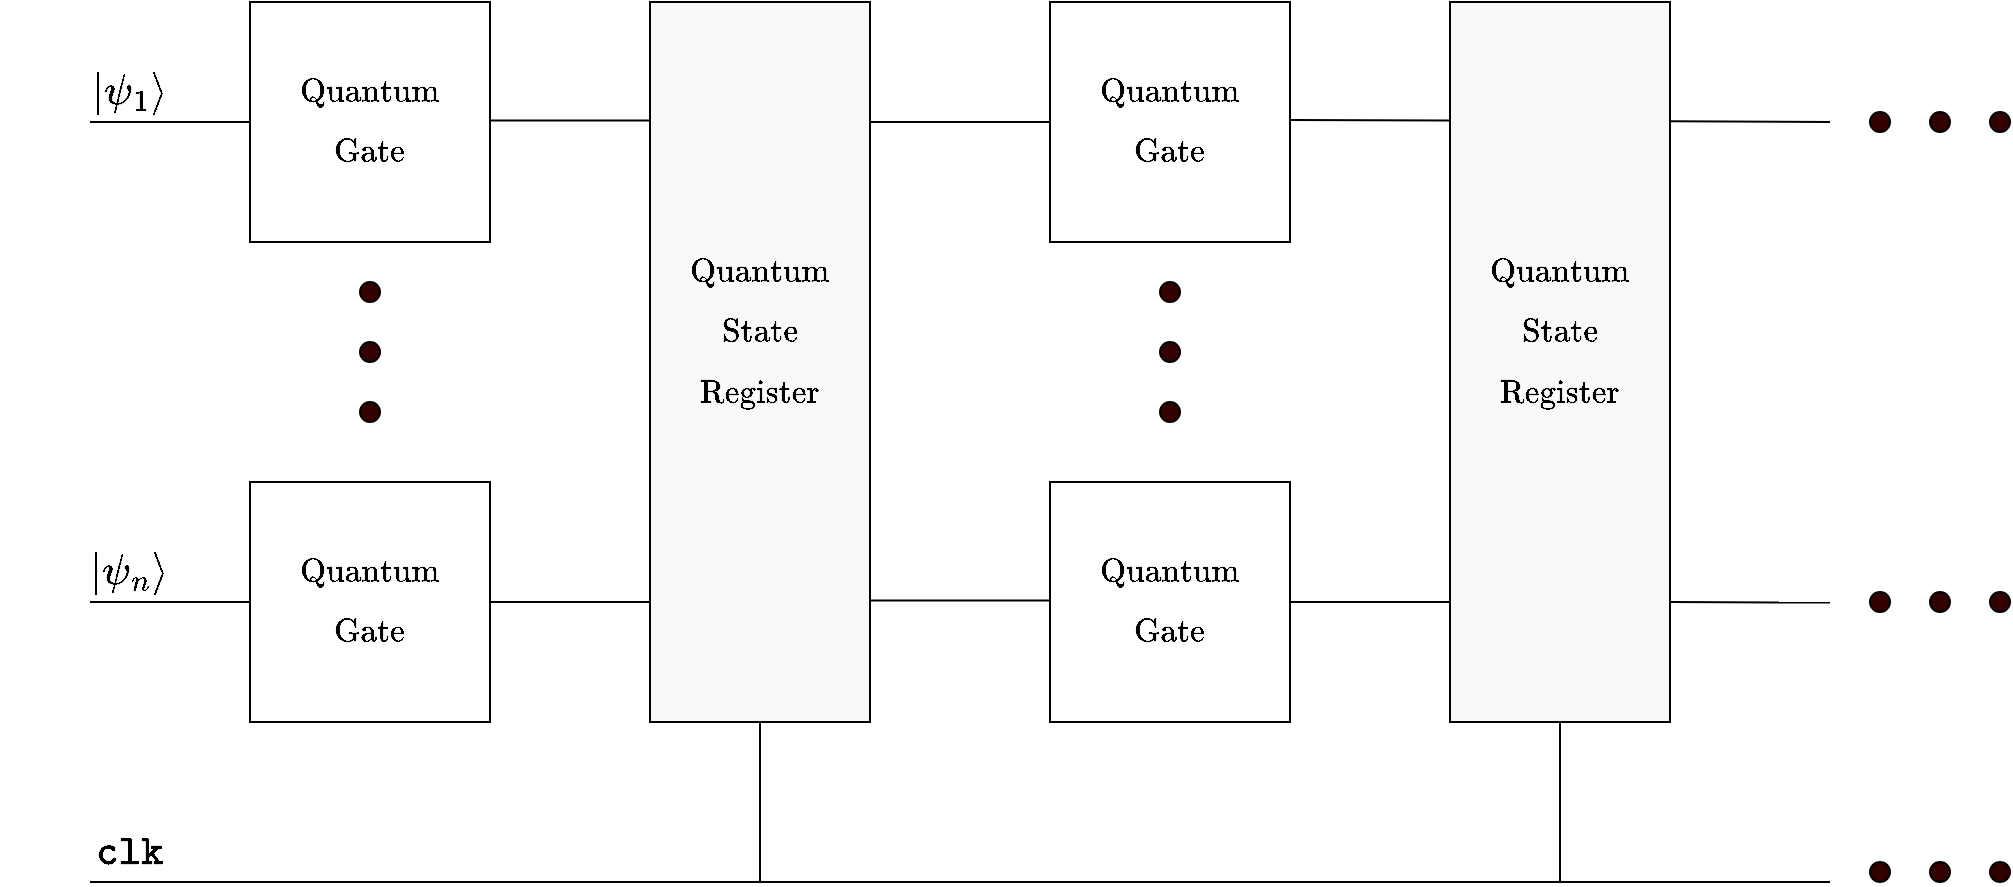 <mxfile version="24.7.5">
  <diagram name="Page-1" id="lhweZAzBInrXO4kscMbB">
    <mxGraphModel dx="2232" dy="1124" grid="1" gridSize="10" guides="1" tooltips="1" connect="1" arrows="1" fold="1" page="1" pageScale="1" pageWidth="1169" pageHeight="827" math="1" shadow="0">
      <root>
        <mxCell id="0" />
        <mxCell id="1" parent="0" />
        <mxCell id="pa8N5t6mnNTJ0PKuVNd5-1" value="" style="rounded=0;whiteSpace=wrap;html=1;" vertex="1" parent="1">
          <mxGeometry x="120" y="160" width="120" height="120" as="geometry" />
        </mxCell>
        <mxCell id="pa8N5t6mnNTJ0PKuVNd5-2" value="&lt;font style=&quot;font-size: 14px;&quot;&gt;$$\text{Quantum}$$&lt;/font&gt;" style="text;html=1;align=center;verticalAlign=middle;whiteSpace=wrap;rounded=0;" vertex="1" parent="1">
          <mxGeometry x="120" y="190" width="120" height="30" as="geometry" />
        </mxCell>
        <mxCell id="pa8N5t6mnNTJ0PKuVNd5-4" value="&lt;font style=&quot;font-size: 14px;&quot;&gt;$$\text{Gate}$$&lt;/font&gt;" style="text;html=1;align=center;verticalAlign=middle;whiteSpace=wrap;rounded=0;" vertex="1" parent="1">
          <mxGeometry x="120" y="220" width="120" height="30" as="geometry" />
        </mxCell>
        <mxCell id="pa8N5t6mnNTJ0PKuVNd5-5" value="" style="rounded=0;whiteSpace=wrap;html=1;" vertex="1" parent="1">
          <mxGeometry x="120" y="400" width="120" height="120" as="geometry" />
        </mxCell>
        <mxCell id="pa8N5t6mnNTJ0PKuVNd5-6" value="&lt;font style=&quot;font-size: 14px;&quot;&gt;$$\text{Quantum}$$&lt;/font&gt;" style="text;html=1;align=center;verticalAlign=middle;whiteSpace=wrap;rounded=0;" vertex="1" parent="1">
          <mxGeometry x="120" y="430" width="120" height="30" as="geometry" />
        </mxCell>
        <mxCell id="pa8N5t6mnNTJ0PKuVNd5-7" value="&lt;font style=&quot;font-size: 14px;&quot;&gt;$$\text{Gate}$$&lt;/font&gt;" style="text;html=1;align=center;verticalAlign=middle;whiteSpace=wrap;rounded=0;" vertex="1" parent="1">
          <mxGeometry x="120" y="460" width="120" height="30" as="geometry" />
        </mxCell>
        <mxCell id="pa8N5t6mnNTJ0PKuVNd5-8" value="" style="ellipse;whiteSpace=wrap;html=1;aspect=fixed;fillColor=#330000;" vertex="1" parent="1">
          <mxGeometry x="175" y="300" width="10" height="10" as="geometry" />
        </mxCell>
        <mxCell id="pa8N5t6mnNTJ0PKuVNd5-9" value="" style="ellipse;whiteSpace=wrap;html=1;aspect=fixed;fillColor=#330000;" vertex="1" parent="1">
          <mxGeometry x="175" y="330" width="10" height="10" as="geometry" />
        </mxCell>
        <mxCell id="pa8N5t6mnNTJ0PKuVNd5-10" value="" style="ellipse;whiteSpace=wrap;html=1;aspect=fixed;fillColor=#330000;" vertex="1" parent="1">
          <mxGeometry x="175" y="360" width="10" height="10" as="geometry" />
        </mxCell>
        <mxCell id="pa8N5t6mnNTJ0PKuVNd5-11" value="" style="rounded=0;whiteSpace=wrap;html=1;fillColor=#F8F9FA;" vertex="1" parent="1">
          <mxGeometry x="320" y="160" width="110" height="360" as="geometry" />
        </mxCell>
        <mxCell id="pa8N5t6mnNTJ0PKuVNd5-12" value="&lt;font style=&quot;font-size: 14px;&quot;&gt;$$\text{Quantum}$$&lt;/font&gt;" style="text;html=1;align=center;verticalAlign=middle;whiteSpace=wrap;rounded=0;" vertex="1" parent="1">
          <mxGeometry x="320" y="280" width="110" height="30" as="geometry" />
        </mxCell>
        <mxCell id="pa8N5t6mnNTJ0PKuVNd5-13" value="&lt;font style=&quot;font-size: 14px;&quot;&gt;$$\text{State}$$&lt;/font&gt;" style="text;html=1;align=center;verticalAlign=middle;whiteSpace=wrap;rounded=0;" vertex="1" parent="1">
          <mxGeometry x="320" y="310" width="110" height="30" as="geometry" />
        </mxCell>
        <mxCell id="pa8N5t6mnNTJ0PKuVNd5-14" value="&lt;font style=&quot;font-size: 14px;&quot;&gt;$$\text{Register}$$&lt;/font&gt;" style="text;html=1;align=center;verticalAlign=middle;whiteSpace=wrap;rounded=0;" vertex="1" parent="1">
          <mxGeometry x="320" y="340" width="110" height="30" as="geometry" />
        </mxCell>
        <mxCell id="pa8N5t6mnNTJ0PKuVNd5-15" value="" style="rounded=0;whiteSpace=wrap;html=1;" vertex="1" parent="1">
          <mxGeometry x="520" y="160" width="120" height="120" as="geometry" />
        </mxCell>
        <mxCell id="pa8N5t6mnNTJ0PKuVNd5-16" value="&lt;font style=&quot;font-size: 14px;&quot;&gt;$$\text{Quantum}$$&lt;/font&gt;" style="text;html=1;align=center;verticalAlign=middle;whiteSpace=wrap;rounded=0;" vertex="1" parent="1">
          <mxGeometry x="520" y="190" width="120" height="30" as="geometry" />
        </mxCell>
        <mxCell id="pa8N5t6mnNTJ0PKuVNd5-17" value="&lt;font style=&quot;font-size: 14px;&quot;&gt;$$\text{Gate}$$&lt;/font&gt;" style="text;html=1;align=center;verticalAlign=middle;whiteSpace=wrap;rounded=0;" vertex="1" parent="1">
          <mxGeometry x="520" y="220" width="120" height="30" as="geometry" />
        </mxCell>
        <mxCell id="pa8N5t6mnNTJ0PKuVNd5-18" value="" style="rounded=0;whiteSpace=wrap;html=1;" vertex="1" parent="1">
          <mxGeometry x="520" y="400" width="120" height="120" as="geometry" />
        </mxCell>
        <mxCell id="pa8N5t6mnNTJ0PKuVNd5-19" value="&lt;font style=&quot;font-size: 14px;&quot;&gt;$$\text{Quantum}$$&lt;/font&gt;" style="text;html=1;align=center;verticalAlign=middle;whiteSpace=wrap;rounded=0;" vertex="1" parent="1">
          <mxGeometry x="520" y="430" width="120" height="30" as="geometry" />
        </mxCell>
        <mxCell id="pa8N5t6mnNTJ0PKuVNd5-20" value="&lt;font style=&quot;font-size: 14px;&quot;&gt;$$\text{Gate}$$&lt;/font&gt;" style="text;html=1;align=center;verticalAlign=middle;whiteSpace=wrap;rounded=0;" vertex="1" parent="1">
          <mxGeometry x="520" y="460" width="120" height="30" as="geometry" />
        </mxCell>
        <mxCell id="pa8N5t6mnNTJ0PKuVNd5-21" value="" style="ellipse;whiteSpace=wrap;html=1;aspect=fixed;fillColor=#330000;" vertex="1" parent="1">
          <mxGeometry x="575" y="300" width="10" height="10" as="geometry" />
        </mxCell>
        <mxCell id="pa8N5t6mnNTJ0PKuVNd5-22" value="" style="ellipse;whiteSpace=wrap;html=1;aspect=fixed;fillColor=#330000;" vertex="1" parent="1">
          <mxGeometry x="575" y="330" width="10" height="10" as="geometry" />
        </mxCell>
        <mxCell id="pa8N5t6mnNTJ0PKuVNd5-23" value="" style="ellipse;whiteSpace=wrap;html=1;aspect=fixed;fillColor=#330000;" vertex="1" parent="1">
          <mxGeometry x="575" y="360" width="10" height="10" as="geometry" />
        </mxCell>
        <mxCell id="pa8N5t6mnNTJ0PKuVNd5-24" value="" style="rounded=0;whiteSpace=wrap;html=1;fillColor=#F8F9FA;" vertex="1" parent="1">
          <mxGeometry x="720" y="160" width="110" height="360" as="geometry" />
        </mxCell>
        <mxCell id="pa8N5t6mnNTJ0PKuVNd5-25" value="&lt;font style=&quot;font-size: 14px;&quot;&gt;$$\text{Quantum}$$&lt;/font&gt;" style="text;html=1;align=center;verticalAlign=middle;whiteSpace=wrap;rounded=0;" vertex="1" parent="1">
          <mxGeometry x="720" y="280" width="110" height="30" as="geometry" />
        </mxCell>
        <mxCell id="pa8N5t6mnNTJ0PKuVNd5-26" value="&lt;font style=&quot;font-size: 14px;&quot;&gt;$$\text{State}$$&lt;/font&gt;" style="text;html=1;align=center;verticalAlign=middle;whiteSpace=wrap;rounded=0;" vertex="1" parent="1">
          <mxGeometry x="720" y="310" width="110" height="30" as="geometry" />
        </mxCell>
        <mxCell id="pa8N5t6mnNTJ0PKuVNd5-27" value="&lt;font style=&quot;font-size: 14px;&quot;&gt;$$\text{Register}$$&lt;/font&gt;" style="text;html=1;align=center;verticalAlign=middle;whiteSpace=wrap;rounded=0;" vertex="1" parent="1">
          <mxGeometry x="720" y="340" width="110" height="30" as="geometry" />
        </mxCell>
        <mxCell id="pa8N5t6mnNTJ0PKuVNd5-28" value="" style="endArrow=none;html=1;rounded=0;entryX=0;entryY=0;entryDx=0;entryDy=0;" edge="1" parent="1" target="pa8N5t6mnNTJ0PKuVNd5-4">
          <mxGeometry width="50" height="50" relative="1" as="geometry">
            <mxPoint x="40" y="220" as="sourcePoint" />
            <mxPoint x="180" y="280" as="targetPoint" />
          </mxGeometry>
        </mxCell>
        <mxCell id="pa8N5t6mnNTJ0PKuVNd5-29" value="" style="endArrow=none;html=1;rounded=0;entryX=0;entryY=0;entryDx=0;entryDy=0;" edge="1" parent="1" target="pa8N5t6mnNTJ0PKuVNd5-7">
          <mxGeometry width="50" height="50" relative="1" as="geometry">
            <mxPoint x="40" y="460" as="sourcePoint" />
            <mxPoint x="110" y="459.31" as="targetPoint" />
          </mxGeometry>
        </mxCell>
        <mxCell id="pa8N5t6mnNTJ0PKuVNd5-30" value="" style="endArrow=none;html=1;rounded=0;entryX=0;entryY=0;entryDx=0;entryDy=0;" edge="1" parent="1">
          <mxGeometry width="50" height="50" relative="1" as="geometry">
            <mxPoint x="240" y="219.31" as="sourcePoint" />
            <mxPoint x="320" y="219.31" as="targetPoint" />
          </mxGeometry>
        </mxCell>
        <mxCell id="pa8N5t6mnNTJ0PKuVNd5-31" value="" style="endArrow=none;html=1;rounded=0;entryX=0;entryY=0;entryDx=0;entryDy=0;" edge="1" parent="1">
          <mxGeometry width="50" height="50" relative="1" as="geometry">
            <mxPoint x="240" y="460" as="sourcePoint" />
            <mxPoint x="320" y="460" as="targetPoint" />
          </mxGeometry>
        </mxCell>
        <mxCell id="pa8N5t6mnNTJ0PKuVNd5-32" value="" style="endArrow=none;html=1;rounded=0;entryX=0;entryY=1;entryDx=0;entryDy=0;" edge="1" parent="1" target="pa8N5t6mnNTJ0PKuVNd5-16">
          <mxGeometry width="50" height="50" relative="1" as="geometry">
            <mxPoint x="430" y="220" as="sourcePoint" />
            <mxPoint x="520" y="219.31" as="targetPoint" />
          </mxGeometry>
        </mxCell>
        <mxCell id="pa8N5t6mnNTJ0PKuVNd5-33" value="" style="endArrow=none;html=1;rounded=0;entryX=0;entryY=1;entryDx=0;entryDy=0;" edge="1" parent="1">
          <mxGeometry width="50" height="50" relative="1" as="geometry">
            <mxPoint x="430" y="459.31" as="sourcePoint" />
            <mxPoint x="520" y="459.31" as="targetPoint" />
          </mxGeometry>
        </mxCell>
        <mxCell id="pa8N5t6mnNTJ0PKuVNd5-34" value="" style="endArrow=none;html=1;rounded=0;entryX=0;entryY=1;entryDx=0;entryDy=0;" edge="1" parent="1">
          <mxGeometry width="50" height="50" relative="1" as="geometry">
            <mxPoint x="640" y="219" as="sourcePoint" />
            <mxPoint x="720" y="219.31" as="targetPoint" />
          </mxGeometry>
        </mxCell>
        <mxCell id="pa8N5t6mnNTJ0PKuVNd5-35" value="" style="endArrow=none;html=1;rounded=0;" edge="1" parent="1">
          <mxGeometry width="50" height="50" relative="1" as="geometry">
            <mxPoint x="640" y="460" as="sourcePoint" />
            <mxPoint x="720" y="460" as="targetPoint" />
          </mxGeometry>
        </mxCell>
        <mxCell id="pa8N5t6mnNTJ0PKuVNd5-36" value="" style="endArrow=none;html=1;rounded=0;" edge="1" parent="1">
          <mxGeometry width="50" height="50" relative="1" as="geometry">
            <mxPoint x="40" y="600" as="sourcePoint" />
            <mxPoint x="910" y="600" as="targetPoint" />
          </mxGeometry>
        </mxCell>
        <mxCell id="pa8N5t6mnNTJ0PKuVNd5-37" value="" style="endArrow=none;html=1;rounded=0;entryX=0.5;entryY=1;entryDx=0;entryDy=0;" edge="1" parent="1" target="pa8N5t6mnNTJ0PKuVNd5-11">
          <mxGeometry width="50" height="50" relative="1" as="geometry">
            <mxPoint x="375" y="600" as="sourcePoint" />
            <mxPoint x="410" y="660" as="targetPoint" />
          </mxGeometry>
        </mxCell>
        <mxCell id="pa8N5t6mnNTJ0PKuVNd5-38" value="" style="endArrow=none;html=1;rounded=0;entryX=0.5;entryY=1;entryDx=0;entryDy=0;" edge="1" parent="1" target="pa8N5t6mnNTJ0PKuVNd5-24">
          <mxGeometry width="50" height="50" relative="1" as="geometry">
            <mxPoint x="775" y="600" as="sourcePoint" />
            <mxPoint x="760" y="560" as="targetPoint" />
          </mxGeometry>
        </mxCell>
        <mxCell id="pa8N5t6mnNTJ0PKuVNd5-39" value="" style="endArrow=none;html=1;rounded=0;entryX=0;entryY=1;entryDx=0;entryDy=0;" edge="1" parent="1">
          <mxGeometry width="50" height="50" relative="1" as="geometry">
            <mxPoint x="830" y="219.64" as="sourcePoint" />
            <mxPoint x="910" y="219.95" as="targetPoint" />
          </mxGeometry>
        </mxCell>
        <mxCell id="pa8N5t6mnNTJ0PKuVNd5-40" value="" style="endArrow=none;html=1;rounded=0;entryX=0;entryY=1;entryDx=0;entryDy=0;" edge="1" parent="1">
          <mxGeometry width="50" height="50" relative="1" as="geometry">
            <mxPoint x="830" y="460" as="sourcePoint" />
            <mxPoint x="910" y="460.31" as="targetPoint" />
          </mxGeometry>
        </mxCell>
        <mxCell id="pa8N5t6mnNTJ0PKuVNd5-41" value="" style="ellipse;whiteSpace=wrap;html=1;aspect=fixed;fillColor=#330000;" vertex="1" parent="1">
          <mxGeometry x="930" y="215" width="10" height="10" as="geometry" />
        </mxCell>
        <mxCell id="pa8N5t6mnNTJ0PKuVNd5-42" value="" style="ellipse;whiteSpace=wrap;html=1;aspect=fixed;fillColor=#330000;" vertex="1" parent="1">
          <mxGeometry x="960" y="215" width="10" height="10" as="geometry" />
        </mxCell>
        <mxCell id="pa8N5t6mnNTJ0PKuVNd5-43" value="" style="ellipse;whiteSpace=wrap;html=1;aspect=fixed;fillColor=#330000;" vertex="1" parent="1">
          <mxGeometry x="990" y="215" width="10" height="10" as="geometry" />
        </mxCell>
        <mxCell id="pa8N5t6mnNTJ0PKuVNd5-45" value="" style="ellipse;whiteSpace=wrap;html=1;aspect=fixed;fillColor=#330000;" vertex="1" parent="1">
          <mxGeometry x="930" y="455" width="10" height="10" as="geometry" />
        </mxCell>
        <mxCell id="pa8N5t6mnNTJ0PKuVNd5-46" value="" style="ellipse;whiteSpace=wrap;html=1;aspect=fixed;fillColor=#330000;" vertex="1" parent="1">
          <mxGeometry x="960" y="455" width="10" height="10" as="geometry" />
        </mxCell>
        <mxCell id="pa8N5t6mnNTJ0PKuVNd5-47" value="" style="ellipse;whiteSpace=wrap;html=1;aspect=fixed;fillColor=#330000;" vertex="1" parent="1">
          <mxGeometry x="990" y="455" width="10" height="10" as="geometry" />
        </mxCell>
        <mxCell id="pa8N5t6mnNTJ0PKuVNd5-48" value="" style="ellipse;whiteSpace=wrap;html=1;aspect=fixed;fillColor=#330000;" vertex="1" parent="1">
          <mxGeometry x="930" y="590" width="10" height="10" as="geometry" />
        </mxCell>
        <mxCell id="pa8N5t6mnNTJ0PKuVNd5-49" value="" style="ellipse;whiteSpace=wrap;html=1;aspect=fixed;fillColor=#330000;" vertex="1" parent="1">
          <mxGeometry x="960" y="590" width="10" height="10" as="geometry" />
        </mxCell>
        <mxCell id="pa8N5t6mnNTJ0PKuVNd5-50" value="" style="ellipse;whiteSpace=wrap;html=1;aspect=fixed;fillColor=#330000;" vertex="1" parent="1">
          <mxGeometry x="990" y="590" width="10" height="10" as="geometry" />
        </mxCell>
        <mxCell id="pa8N5t6mnNTJ0PKuVNd5-51" value="&lt;font style=&quot;font-size: 18px;&quot;&gt;$$\ket{\psi_1}$$&lt;/font&gt;" style="text;html=1;align=center;verticalAlign=middle;whiteSpace=wrap;rounded=0;" vertex="1" parent="1">
          <mxGeometry x="30" y="190" width="60" height="30" as="geometry" />
        </mxCell>
        <mxCell id="pa8N5t6mnNTJ0PKuVNd5-52" value="&lt;font style=&quot;font-size: 18px;&quot;&gt;$$\ket{\psi_n}$$&lt;/font&gt;" style="text;html=1;align=center;verticalAlign=middle;whiteSpace=wrap;rounded=0;" vertex="1" parent="1">
          <mxGeometry x="30" y="430" width="60" height="30" as="geometry" />
        </mxCell>
        <mxCell id="pa8N5t6mnNTJ0PKuVNd5-53" value="&lt;font style=&quot;font-size: 18px;&quot;&gt;$$\texttt{clk}$$&lt;/font&gt;" style="text;html=1;align=center;verticalAlign=middle;whiteSpace=wrap;rounded=0;" vertex="1" parent="1">
          <mxGeometry x="30" y="570" width="60" height="30" as="geometry" />
        </mxCell>
      </root>
    </mxGraphModel>
  </diagram>
</mxfile>
